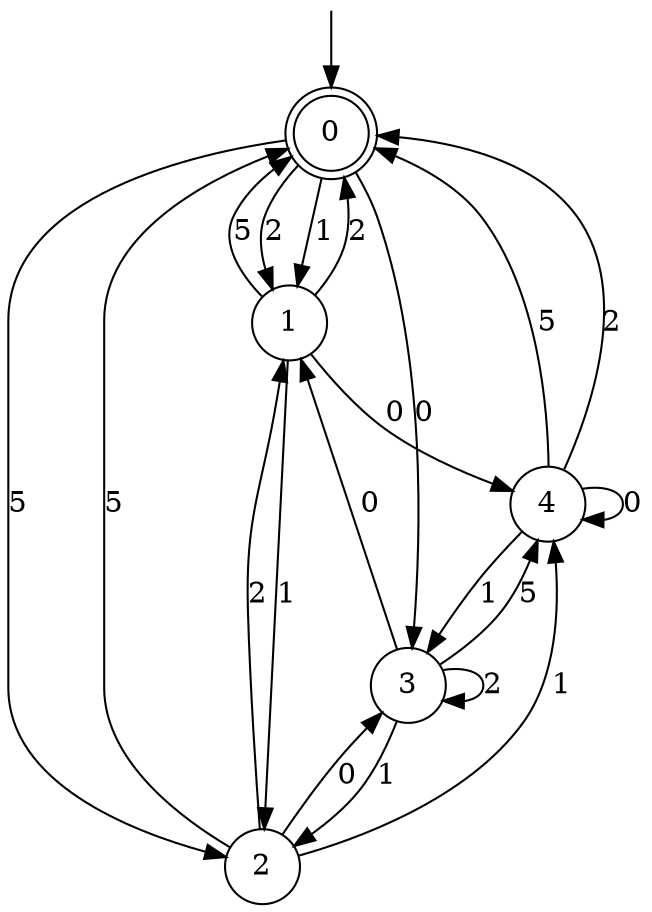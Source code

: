digraph g {

	s0 [shape="doublecircle" label="0"];
	s1 [shape="circle" label="1"];
	s2 [shape="circle" label="2"];
	s3 [shape="circle" label="3"];
	s4 [shape="circle" label="4"];
	s0 -> s1 [label="2"];
	s0 -> s2 [label="5"];
	s0 -> s3 [label="0"];
	s0 -> s1 [label="1"];
	s1 -> s0 [label="2"];
	s1 -> s0 [label="5"];
	s1 -> s4 [label="0"];
	s1 -> s2 [label="1"];
	s2 -> s1 [label="2"];
	s2 -> s0 [label="5"];
	s2 -> s3 [label="0"];
	s2 -> s4 [label="1"];
	s3 -> s3 [label="2"];
	s3 -> s4 [label="5"];
	s3 -> s1 [label="0"];
	s3 -> s2 [label="1"];
	s4 -> s0 [label="2"];
	s4 -> s0 [label="5"];
	s4 -> s4 [label="0"];
	s4 -> s3 [label="1"];

__start0 [label="" shape="none" width="0" height="0"];
__start0 -> s0;

}
